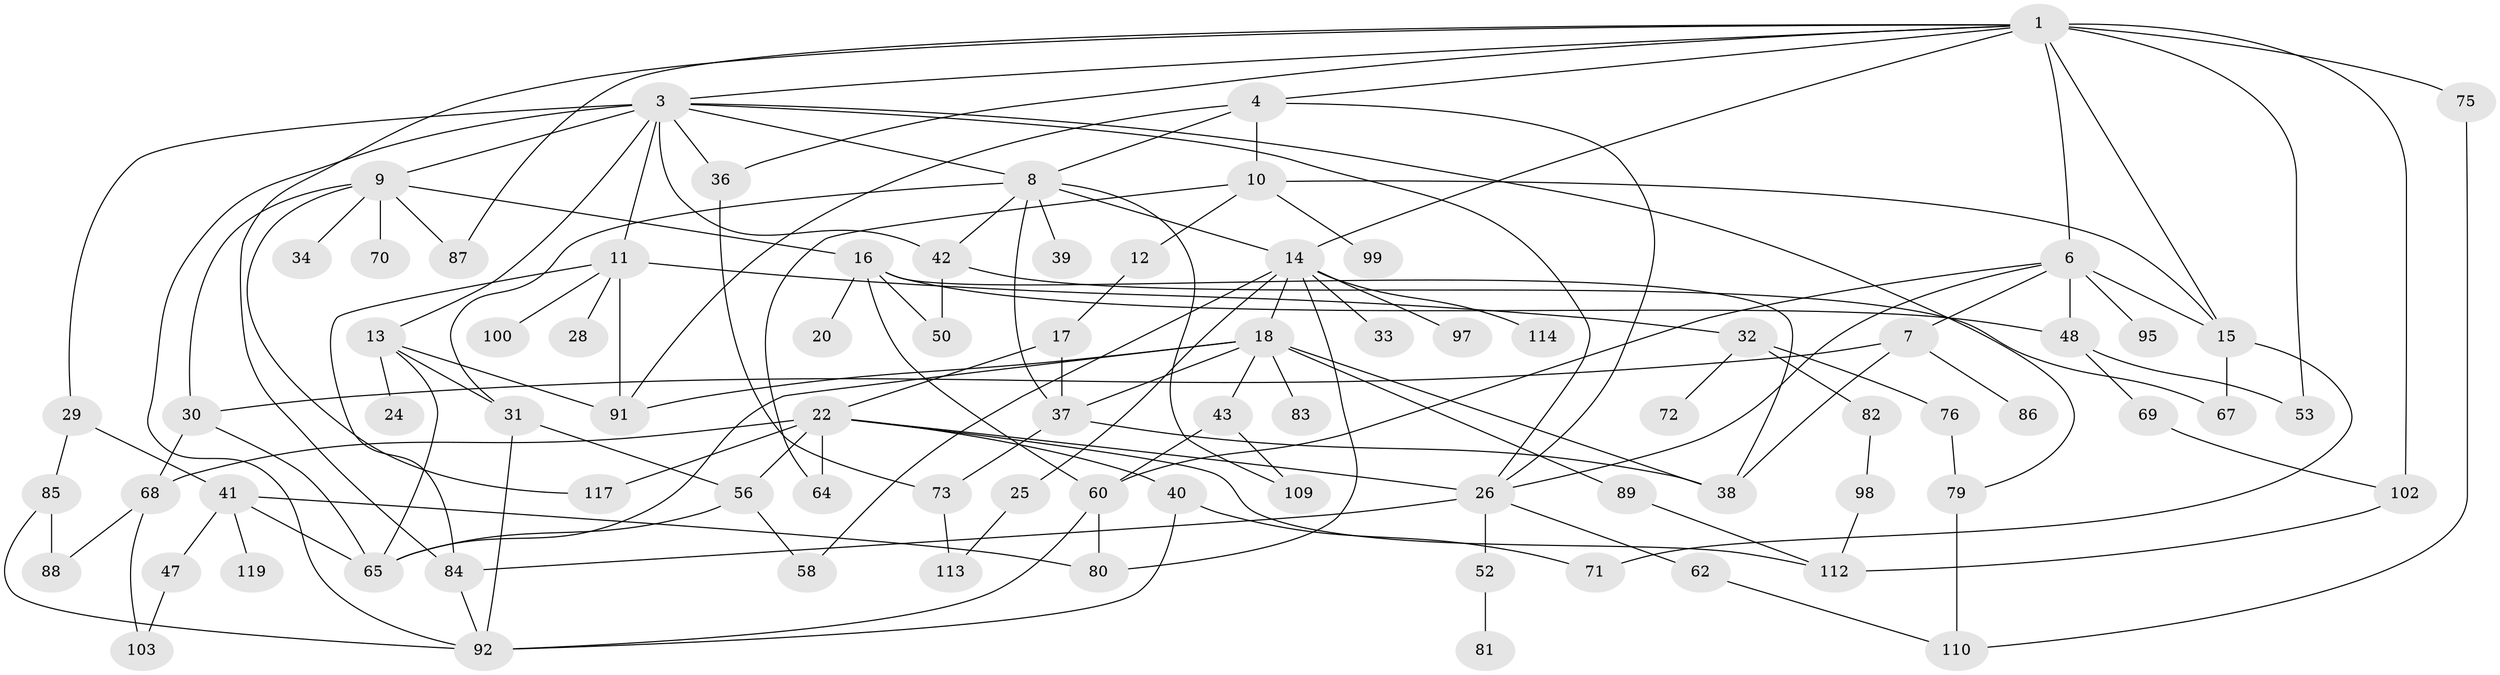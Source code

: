// Generated by graph-tools (version 1.1) at 2025/51/02/27/25 19:51:37]
// undirected, 83 vertices, 139 edges
graph export_dot {
graph [start="1"]
  node [color=gray90,style=filled];
  1 [super="+2"];
  3 [super="+5"];
  4 [super="+61"];
  6 [super="+21"];
  7;
  8 [super="+63"];
  9 [super="+45"];
  10 [super="+19"];
  11 [super="+35"];
  12 [super="+55"];
  13 [super="+27"];
  14 [super="+23"];
  15 [super="+44"];
  16 [super="+93"];
  17;
  18 [super="+78"];
  20;
  22 [super="+111"];
  24;
  25;
  26 [super="+105"];
  28;
  29 [super="+66"];
  30 [super="+94"];
  31;
  32 [super="+51"];
  33;
  34;
  36;
  37 [super="+54"];
  38 [super="+77"];
  39;
  40 [super="+49"];
  41 [super="+46"];
  42 [super="+107"];
  43;
  47;
  48 [super="+57"];
  50 [super="+116"];
  52;
  53;
  56 [super="+118"];
  58 [super="+59"];
  60 [super="+90"];
  62;
  64;
  65;
  67;
  68 [super="+74"];
  69;
  70;
  71;
  72;
  73;
  75;
  76;
  79 [super="+108"];
  80;
  81;
  82;
  83;
  84;
  85 [super="+96"];
  86;
  87;
  88 [super="+120"];
  89;
  91 [super="+104"];
  92 [super="+101"];
  95;
  97;
  98;
  99;
  100;
  102;
  103 [super="+106"];
  109;
  110 [super="+121"];
  112 [super="+115"];
  113;
  114;
  117;
  119;
  1 -- 3;
  1 -- 6;
  1 -- 36;
  1 -- 87;
  1 -- 102;
  1 -- 15;
  1 -- 4;
  1 -- 84;
  1 -- 53;
  1 -- 75;
  1 -- 14;
  3 -- 11;
  3 -- 92;
  3 -- 36;
  3 -- 29;
  3 -- 26;
  3 -- 9;
  3 -- 42;
  3 -- 13;
  3 -- 8;
  3 -- 79;
  4 -- 8;
  4 -- 10;
  4 -- 91;
  4 -- 26;
  6 -- 7;
  6 -- 15;
  6 -- 26;
  6 -- 48;
  6 -- 95;
  6 -- 60;
  7 -- 30;
  7 -- 86;
  7 -- 38;
  8 -- 31;
  8 -- 39;
  8 -- 109;
  8 -- 37;
  8 -- 42;
  8 -- 14;
  9 -- 16;
  9 -- 34;
  9 -- 30;
  9 -- 117;
  9 -- 70;
  9 -- 87;
  10 -- 12;
  10 -- 99;
  10 -- 64;
  10 -- 15;
  11 -- 28;
  11 -- 32;
  11 -- 91;
  11 -- 100;
  11 -- 84;
  12 -- 17;
  13 -- 24;
  13 -- 91;
  13 -- 65;
  13 -- 31;
  14 -- 18;
  14 -- 25;
  14 -- 58;
  14 -- 97;
  14 -- 80;
  14 -- 33;
  14 -- 114;
  15 -- 71;
  15 -- 67;
  16 -- 20;
  16 -- 50;
  16 -- 60;
  16 -- 38;
  16 -- 48;
  17 -- 22;
  17 -- 37;
  18 -- 43;
  18 -- 38;
  18 -- 65;
  18 -- 83;
  18 -- 89;
  18 -- 91;
  18 -- 37;
  22 -- 40;
  22 -- 68 [weight=2];
  22 -- 64;
  22 -- 112;
  22 -- 117;
  22 -- 56;
  22 -- 26;
  25 -- 113;
  26 -- 52;
  26 -- 62;
  26 -- 84;
  29 -- 41;
  29 -- 85;
  30 -- 68;
  30 -- 65;
  31 -- 56;
  31 -- 92;
  32 -- 72;
  32 -- 76;
  32 -- 82;
  36 -- 73;
  37 -- 38;
  37 -- 73;
  40 -- 71;
  40 -- 92;
  41 -- 80;
  41 -- 65;
  41 -- 119;
  41 -- 47;
  42 -- 67;
  42 -- 50;
  43 -- 60;
  43 -- 109;
  47 -- 103;
  48 -- 69;
  48 -- 53;
  52 -- 81;
  56 -- 65;
  56 -- 58;
  60 -- 92;
  60 -- 80;
  62 -- 110;
  68 -- 88;
  68 -- 103;
  69 -- 102;
  73 -- 113;
  75 -- 110;
  76 -- 79;
  79 -- 110;
  82 -- 98;
  84 -- 92;
  85 -- 92;
  85 -- 88;
  89 -- 112;
  98 -- 112;
  102 -- 112;
}
